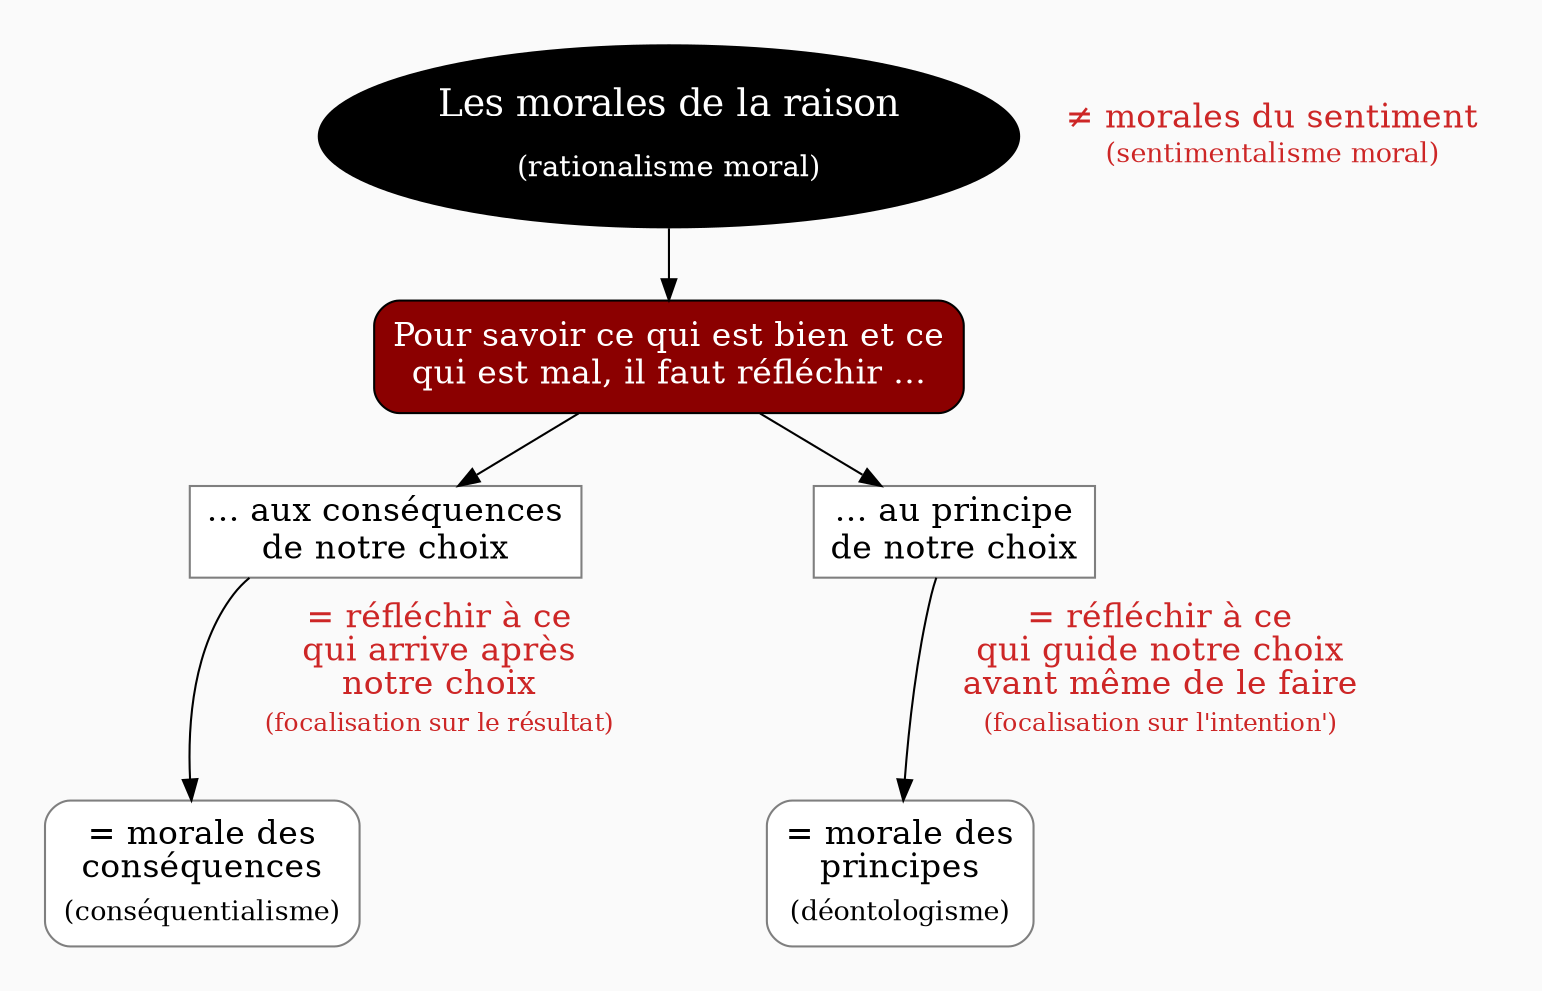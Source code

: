 digraph G {
//rankdir=LR
splines=true
//splines=curved
bgcolor=grey98
pad=0.3
style=filled
edge[minlen=4]
ranksep=0.1
nodesep=0.2 // valeur à changer ?

// NIVEAU 1
node[style=filled; fillcolor=12 ; fontcolor=white ; fontsize=18]
// a1[label=""]
a1[label=<Les morales de la raison<br/>
<font point-size="14"><br/>(rationalisme moral)</font>>;margin=0.11]

// NIVEAU 2
node[style=filled;fillcolor=red4;fontcolor=white; fontsize=16]
// b1[label=""]
a1->b1
b1[label="Pour savoir ce qui est bien et ce
qui est mal, il faut réfléchir …";shape=box;margin=0.13;style="filled,rounded"]   




// NIVEAU 3 (sans intermédiaire)
node [shape=box; style=filled;fillcolor=white;fontcolor=black;color=grey50]
// c1[label=""]
b1->{c1,c2}
c1[label="… aux conséquences
de notre choix"]
c2[label="… au principe
de notre choix"]

{rank=same;c1->c2[style=invis;minlen=8]}

// INTERMEDIAIRE AVANT NIVEAU 3
node[style=filled;fillcolor=grey78;shape=oval]
// [arrowhead=none]
// bc1[label=""]

// NIVEAU 3 (avec intermédiaire)
node[style="filled";fillcolor=white;shape=box;color=grey50]
// c1[label=""]

// NIVEAU 4
node[style="filled, rounded";fillcolor=white;shape=box;color=grey50]
// d1[label=""]

c1->d1
d1[label=<= morale des<br/>
conséquences<br/>
<font point-size="7"><br/></font>
<font point-size="13">(conséquentialisme)</font>>;margin=0.13]

c2->d2
d2[label=<= morale des<br/>
principes<br/>
<font point-size="7"><br/></font>
<font point-size="13">(déontologisme)</font>>;margin=0.13]

{rank=same;d1->d2[style=invis;minlen=14]}

// ETIQUETTES EN ROUGE
node[shape=plaintext;fontcolor=firebrick3;fillcolor=grey98]
// e1[label=< <B>= Titre</B><BR /><BR />Contenu<BR /> >]
// e1[label=""]
// ->e1[minlen=1;style=invis


a1->e1[minlen=0;style=invis]
e1[label=<≠ morales du sentiment<br/>
<font point-size="3"><br/></font>
<font point-size="13">(sentimentalisme moral)</font>>]

c1->e2[minlen=1;style=invis]
e2[label=<= réfléchir à ce<br/>
qui arrive après<br/>
notre choix<br/>
<font point-size="5"><br/></font>
<font point-size="12">(focalisation sur le résultat)</font>>]

c2->e3[minlen=1;style=invis]
e3[label=<= réfléchir à ce<br/>
qui guide notre choix<br/>
avant même de le faire<br/>
<font point-size="5"><br/></font>
<font point-size="12">(focalisation sur l'intention')</font>>]


// Remarques
node[color=blue;shape=box;style=filled;margin=0.07;fontcolor=black;fontsize=13]
edge[color=blue;arrowhead="none";xlabel="";style=dashed]
// r1[label=""]
// {rank=same;->r1}
// {rank=same;r1->[dir=back]}


}
